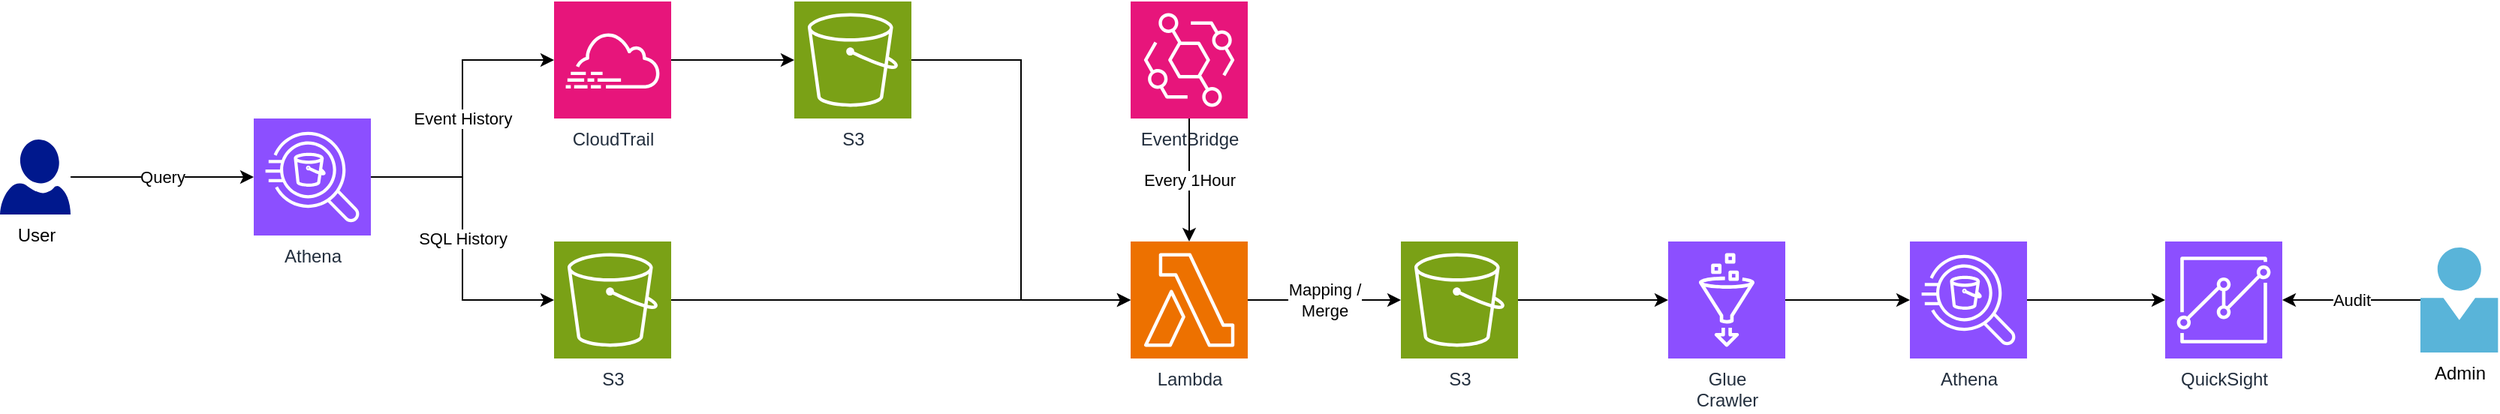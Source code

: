 <mxfile version="22.1.17" type="github">
  <diagram name="페이지-1" id="lUHlTmh8YYgmPMqC05yb">
    <mxGraphModel dx="1914" dy="931" grid="1" gridSize="10" guides="1" tooltips="1" connect="1" arrows="1" fold="1" page="1" pageScale="1" pageWidth="3300" pageHeight="4681" math="0" shadow="0">
      <root>
        <mxCell id="0" />
        <mxCell id="1" parent="0" />
        <mxCell id="O2ZlWHLAKghSJVd6REr4-1" value="Athena&lt;br&gt;" style="sketch=0;points=[[0,0,0],[0.25,0,0],[0.5,0,0],[0.75,0,0],[1,0,0],[0,1,0],[0.25,1,0],[0.5,1,0],[0.75,1,0],[1,1,0],[0,0.25,0],[0,0.5,0],[0,0.75,0],[1,0.25,0],[1,0.5,0],[1,0.75,0]];outlineConnect=0;fontColor=#232F3E;fillColor=#8C4FFF;strokeColor=#ffffff;dashed=0;verticalLabelPosition=bottom;verticalAlign=top;align=center;html=1;fontSize=12;fontStyle=0;aspect=fixed;shape=mxgraph.aws4.resourceIcon;resIcon=mxgraph.aws4.athena;" vertex="1" parent="1">
          <mxGeometry x="380" y="348" width="78" height="78" as="geometry" />
        </mxCell>
        <mxCell id="O2ZlWHLAKghSJVd6REr4-2" value="S3" style="sketch=0;points=[[0,0,0],[0.25,0,0],[0.5,0,0],[0.75,0,0],[1,0,0],[0,1,0],[0.25,1,0],[0.5,1,0],[0.75,1,0],[1,1,0],[0,0.25,0],[0,0.5,0],[0,0.75,0],[1,0.25,0],[1,0.5,0],[1,0.75,0]];outlineConnect=0;fontColor=#232F3E;fillColor=#7AA116;strokeColor=#ffffff;dashed=0;verticalLabelPosition=bottom;verticalAlign=top;align=center;html=1;fontSize=12;fontStyle=0;aspect=fixed;shape=mxgraph.aws4.resourceIcon;resIcon=mxgraph.aws4.s3;" vertex="1" parent="1">
          <mxGeometry x="1144" y="430" width="78" height="78" as="geometry" />
        </mxCell>
        <mxCell id="O2ZlWHLAKghSJVd6REr4-3" value="CloudTrail" style="sketch=0;points=[[0,0,0],[0.25,0,0],[0.5,0,0],[0.75,0,0],[1,0,0],[0,1,0],[0.25,1,0],[0.5,1,0],[0.75,1,0],[1,1,0],[0,0.25,0],[0,0.5,0],[0,0.75,0],[1,0.25,0],[1,0.5,0],[1,0.75,0]];points=[[0,0,0],[0.25,0,0],[0.5,0,0],[0.75,0,0],[1,0,0],[0,1,0],[0.25,1,0],[0.5,1,0],[0.75,1,0],[1,1,0],[0,0.25,0],[0,0.5,0],[0,0.75,0],[1,0.25,0],[1,0.5,0],[1,0.75,0]];outlineConnect=0;fontColor=#232F3E;fillColor=#E7157B;strokeColor=#ffffff;dashed=0;verticalLabelPosition=bottom;verticalAlign=top;align=center;html=1;fontSize=12;fontStyle=0;aspect=fixed;shape=mxgraph.aws4.resourceIcon;resIcon=mxgraph.aws4.cloudtrail;" vertex="1" parent="1">
          <mxGeometry x="580" y="270" width="78" height="78" as="geometry" />
        </mxCell>
        <mxCell id="O2ZlWHLAKghSJVd6REr4-4" value="EventBridge" style="sketch=0;points=[[0,0,0],[0.25,0,0],[0.5,0,0],[0.75,0,0],[1,0,0],[0,1,0],[0.25,1,0],[0.5,1,0],[0.75,1,0],[1,1,0],[0,0.25,0],[0,0.5,0],[0,0.75,0],[1,0.25,0],[1,0.5,0],[1,0.75,0]];outlineConnect=0;fontColor=#232F3E;fillColor=#E7157B;strokeColor=#ffffff;dashed=0;verticalLabelPosition=bottom;verticalAlign=top;align=center;html=1;fontSize=12;fontStyle=0;aspect=fixed;shape=mxgraph.aws4.resourceIcon;resIcon=mxgraph.aws4.eventbridge;" vertex="1" parent="1">
          <mxGeometry x="964" y="270" width="78" height="78" as="geometry" />
        </mxCell>
        <mxCell id="O2ZlWHLAKghSJVd6REr4-10" value="Mapping /&lt;br&gt;Merge" style="edgeStyle=orthogonalEdgeStyle;rounded=0;orthogonalLoop=1;jettySize=auto;html=1;" edge="1" parent="1" source="O2ZlWHLAKghSJVd6REr4-5" target="O2ZlWHLAKghSJVd6REr4-2">
          <mxGeometry relative="1" as="geometry" />
        </mxCell>
        <mxCell id="O2ZlWHLAKghSJVd6REr4-5" value="Lambda" style="sketch=0;points=[[0,0,0],[0.25,0,0],[0.5,0,0],[0.75,0,0],[1,0,0],[0,1,0],[0.25,1,0],[0.5,1,0],[0.75,1,0],[1,1,0],[0,0.25,0],[0,0.5,0],[0,0.75,0],[1,0.25,0],[1,0.5,0],[1,0.75,0]];outlineConnect=0;fontColor=#232F3E;fillColor=#ED7100;strokeColor=#ffffff;dashed=0;verticalLabelPosition=bottom;verticalAlign=top;align=center;html=1;fontSize=12;fontStyle=0;aspect=fixed;shape=mxgraph.aws4.resourceIcon;resIcon=mxgraph.aws4.lambda;" vertex="1" parent="1">
          <mxGeometry x="964" y="430" width="78" height="78" as="geometry" />
        </mxCell>
        <mxCell id="O2ZlWHLAKghSJVd6REr4-6" value="S3" style="sketch=0;points=[[0,0,0],[0.25,0,0],[0.5,0,0],[0.75,0,0],[1,0,0],[0,1,0],[0.25,1,0],[0.5,1,0],[0.75,1,0],[1,1,0],[0,0.25,0],[0,0.5,0],[0,0.75,0],[1,0.25,0],[1,0.5,0],[1,0.75,0]];outlineConnect=0;fontColor=#232F3E;fillColor=#7AA116;strokeColor=#ffffff;dashed=0;verticalLabelPosition=bottom;verticalAlign=top;align=center;html=1;fontSize=12;fontStyle=0;aspect=fixed;shape=mxgraph.aws4.resourceIcon;resIcon=mxgraph.aws4.s3;" vertex="1" parent="1">
          <mxGeometry x="580" y="430" width="78" height="78" as="geometry" />
        </mxCell>
        <mxCell id="O2ZlWHLAKghSJVd6REr4-29" style="edgeStyle=orthogonalEdgeStyle;rounded=0;orthogonalLoop=1;jettySize=auto;html=1;" edge="1" parent="1" source="O2ZlWHLAKghSJVd6REr4-7" target="O2ZlWHLAKghSJVd6REr4-28">
          <mxGeometry relative="1" as="geometry" />
        </mxCell>
        <mxCell id="O2ZlWHLAKghSJVd6REr4-7" value="Athena" style="sketch=0;points=[[0,0,0],[0.25,0,0],[0.5,0,0],[0.75,0,0],[1,0,0],[0,1,0],[0.25,1,0],[0.5,1,0],[0.75,1,0],[1,1,0],[0,0.25,0],[0,0.5,0],[0,0.75,0],[1,0.25,0],[1,0.5,0],[1,0.75,0]];outlineConnect=0;fontColor=#232F3E;fillColor=#8C4FFF;strokeColor=#ffffff;dashed=0;verticalLabelPosition=bottom;verticalAlign=top;align=center;html=1;fontSize=12;fontStyle=0;aspect=fixed;shape=mxgraph.aws4.resourceIcon;resIcon=mxgraph.aws4.athena;" vertex="1" parent="1">
          <mxGeometry x="1483" y="430" width="78" height="78" as="geometry" />
        </mxCell>
        <mxCell id="O2ZlWHLAKghSJVd6REr4-8" value="Glue&lt;br&gt;Crawler" style="sketch=0;points=[[0,0,0],[0.25,0,0],[0.5,0,0],[0.75,0,0],[1,0,0],[0,1,0],[0.25,1,0],[0.5,1,0],[0.75,1,0],[1,1,0],[0,0.25,0],[0,0.5,0],[0,0.75,0],[1,0.25,0],[1,0.5,0],[1,0.75,0]];outlineConnect=0;fontColor=#232F3E;fillColor=#8C4FFF;strokeColor=#ffffff;dashed=0;verticalLabelPosition=bottom;verticalAlign=top;align=center;html=1;fontSize=12;fontStyle=0;aspect=fixed;shape=mxgraph.aws4.resourceIcon;resIcon=mxgraph.aws4.glue;" vertex="1" parent="1">
          <mxGeometry x="1322" y="430" width="78" height="78" as="geometry" />
        </mxCell>
        <mxCell id="O2ZlWHLAKghSJVd6REr4-12" style="edgeStyle=orthogonalEdgeStyle;rounded=0;orthogonalLoop=1;jettySize=auto;html=1;entryX=0;entryY=0.5;entryDx=0;entryDy=0;entryPerimeter=0;" edge="1" parent="1" source="O2ZlWHLAKghSJVd6REr4-2" target="O2ZlWHLAKghSJVd6REr4-8">
          <mxGeometry relative="1" as="geometry" />
        </mxCell>
        <mxCell id="O2ZlWHLAKghSJVd6REr4-13" style="edgeStyle=orthogonalEdgeStyle;rounded=0;orthogonalLoop=1;jettySize=auto;html=1;entryX=0;entryY=0.5;entryDx=0;entryDy=0;entryPerimeter=0;" edge="1" parent="1" source="O2ZlWHLAKghSJVd6REr4-8" target="O2ZlWHLAKghSJVd6REr4-7">
          <mxGeometry relative="1" as="geometry" />
        </mxCell>
        <mxCell id="O2ZlWHLAKghSJVd6REr4-14" value="Event History" style="edgeStyle=orthogonalEdgeStyle;rounded=0;orthogonalLoop=1;jettySize=auto;html=1;entryX=0;entryY=0.5;entryDx=0;entryDy=0;entryPerimeter=0;" edge="1" parent="1" source="O2ZlWHLAKghSJVd6REr4-1" target="O2ZlWHLAKghSJVd6REr4-3">
          <mxGeometry relative="1" as="geometry" />
        </mxCell>
        <mxCell id="O2ZlWHLAKghSJVd6REr4-15" value="SQL History" style="edgeStyle=orthogonalEdgeStyle;rounded=0;orthogonalLoop=1;jettySize=auto;html=1;entryX=0;entryY=0.5;entryDx=0;entryDy=0;entryPerimeter=0;" edge="1" parent="1" source="O2ZlWHLAKghSJVd6REr4-1" target="O2ZlWHLAKghSJVd6REr4-6">
          <mxGeometry relative="1" as="geometry" />
        </mxCell>
        <mxCell id="O2ZlWHLAKghSJVd6REr4-16" value="S3" style="sketch=0;points=[[0,0,0],[0.25,0,0],[0.5,0,0],[0.75,0,0],[1,0,0],[0,1,0],[0.25,1,0],[0.5,1,0],[0.75,1,0],[1,1,0],[0,0.25,0],[0,0.5,0],[0,0.75,0],[1,0.25,0],[1,0.5,0],[1,0.75,0]];outlineConnect=0;fontColor=#232F3E;fillColor=#7AA116;strokeColor=#ffffff;dashed=0;verticalLabelPosition=bottom;verticalAlign=top;align=center;html=1;fontSize=12;fontStyle=0;aspect=fixed;shape=mxgraph.aws4.resourceIcon;resIcon=mxgraph.aws4.s3;" vertex="1" parent="1">
          <mxGeometry x="740" y="270" width="78" height="78" as="geometry" />
        </mxCell>
        <mxCell id="O2ZlWHLAKghSJVd6REr4-17" style="edgeStyle=orthogonalEdgeStyle;rounded=0;orthogonalLoop=1;jettySize=auto;html=1;entryX=0;entryY=0.5;entryDx=0;entryDy=0;entryPerimeter=0;" edge="1" parent="1" source="O2ZlWHLAKghSJVd6REr4-3" target="O2ZlWHLAKghSJVd6REr4-16">
          <mxGeometry relative="1" as="geometry" />
        </mxCell>
        <mxCell id="O2ZlWHLAKghSJVd6REr4-19" value="Admin" style="image;sketch=0;aspect=fixed;html=1;points=[];align=center;fontSize=12;image=img/lib/mscae/Person.svg;" vertex="1" parent="1">
          <mxGeometry x="1823" y="434" width="51.8" height="70" as="geometry" />
        </mxCell>
        <mxCell id="O2ZlWHLAKghSJVd6REr4-20" value="User" style="sketch=0;aspect=fixed;pointerEvents=1;shadow=0;dashed=0;html=1;strokeColor=none;labelPosition=center;verticalLabelPosition=bottom;verticalAlign=top;align=center;fillColor=#00188D;shape=mxgraph.azure.user" vertex="1" parent="1">
          <mxGeometry x="211" y="362" width="47" height="50" as="geometry" />
        </mxCell>
        <mxCell id="O2ZlWHLAKghSJVd6REr4-21" value="Query" style="edgeStyle=orthogonalEdgeStyle;rounded=0;orthogonalLoop=1;jettySize=auto;html=1;entryX=0;entryY=0.5;entryDx=0;entryDy=0;entryPerimeter=0;" edge="1" parent="1" source="O2ZlWHLAKghSJVd6REr4-20" target="O2ZlWHLAKghSJVd6REr4-1">
          <mxGeometry relative="1" as="geometry" />
        </mxCell>
        <mxCell id="O2ZlWHLAKghSJVd6REr4-25" style="edgeStyle=orthogonalEdgeStyle;rounded=0;orthogonalLoop=1;jettySize=auto;html=1;entryX=0;entryY=0.5;entryDx=0;entryDy=0;entryPerimeter=0;" edge="1" parent="1" source="O2ZlWHLAKghSJVd6REr4-16" target="O2ZlWHLAKghSJVd6REr4-5">
          <mxGeometry relative="1" as="geometry" />
        </mxCell>
        <mxCell id="O2ZlWHLAKghSJVd6REr4-26" style="edgeStyle=orthogonalEdgeStyle;rounded=0;orthogonalLoop=1;jettySize=auto;html=1;entryX=0;entryY=0.5;entryDx=0;entryDy=0;entryPerimeter=0;" edge="1" parent="1" source="O2ZlWHLAKghSJVd6REr4-6" target="O2ZlWHLAKghSJVd6REr4-5">
          <mxGeometry relative="1" as="geometry" />
        </mxCell>
        <mxCell id="O2ZlWHLAKghSJVd6REr4-27" value="Every 1Hour" style="edgeStyle=orthogonalEdgeStyle;rounded=0;orthogonalLoop=1;jettySize=auto;html=1;entryX=0.5;entryY=0;entryDx=0;entryDy=0;entryPerimeter=0;" edge="1" parent="1" source="O2ZlWHLAKghSJVd6REr4-4" target="O2ZlWHLAKghSJVd6REr4-5">
          <mxGeometry relative="1" as="geometry" />
        </mxCell>
        <mxCell id="O2ZlWHLAKghSJVd6REr4-28" value="QuickSight" style="sketch=0;points=[[0,0,0],[0.25,0,0],[0.5,0,0],[0.75,0,0],[1,0,0],[0,1,0],[0.25,1,0],[0.5,1,0],[0.75,1,0],[1,1,0],[0,0.25,0],[0,0.5,0],[0,0.75,0],[1,0.25,0],[1,0.5,0],[1,0.75,0]];outlineConnect=0;fontColor=#232F3E;fillColor=#8C4FFF;strokeColor=#ffffff;dashed=0;verticalLabelPosition=bottom;verticalAlign=top;align=center;html=1;fontSize=12;fontStyle=0;aspect=fixed;shape=mxgraph.aws4.resourceIcon;resIcon=mxgraph.aws4.quicksight;" vertex="1" parent="1">
          <mxGeometry x="1653" y="430" width="78" height="78" as="geometry" />
        </mxCell>
        <mxCell id="O2ZlWHLAKghSJVd6REr4-31" value="Audit" style="edgeStyle=orthogonalEdgeStyle;rounded=0;orthogonalLoop=1;jettySize=auto;html=1;entryX=1;entryY=0.5;entryDx=0;entryDy=0;entryPerimeter=0;" edge="1" parent="1" source="O2ZlWHLAKghSJVd6REr4-19" target="O2ZlWHLAKghSJVd6REr4-28">
          <mxGeometry relative="1" as="geometry" />
        </mxCell>
      </root>
    </mxGraphModel>
  </diagram>
</mxfile>
